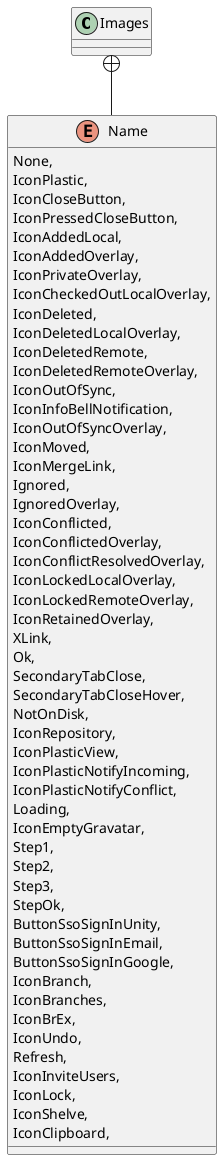 @startuml
class Images {
}
enum Name {
    None,
    IconPlastic,
    IconCloseButton,
    IconPressedCloseButton,
    IconAddedLocal,
    IconAddedOverlay,
    IconPrivateOverlay,
    IconCheckedOutLocalOverlay,
    IconDeleted,
    IconDeletedLocalOverlay,
    IconDeletedRemote,
    IconDeletedRemoteOverlay,
    IconOutOfSync,
    IconInfoBellNotification,
    IconOutOfSyncOverlay,
    IconMoved,
    IconMergeLink,
    Ignored,
    IgnoredOverlay,
    IconConflicted,
    IconConflictedOverlay,
    IconConflictResolvedOverlay,
    IconLockedLocalOverlay,
    IconLockedRemoteOverlay,
    IconRetainedOverlay,
    XLink,
    Ok,
    SecondaryTabClose,
    SecondaryTabCloseHover,
    NotOnDisk,
    IconRepository,
    IconPlasticView,
    IconPlasticNotifyIncoming,
    IconPlasticNotifyConflict,
    Loading,
    IconEmptyGravatar,
    Step1,
    Step2,
    Step3,
    StepOk,
    ButtonSsoSignInUnity,
    ButtonSsoSignInEmail,
    ButtonSsoSignInGoogle,
    IconBranch,
    IconBranches,
    IconBrEx,
    IconUndo,
    Refresh,
    IconInviteUsers,
    IconLock,
    IconShelve,
    IconClipboard,
}
Images +-- Name
@enduml
